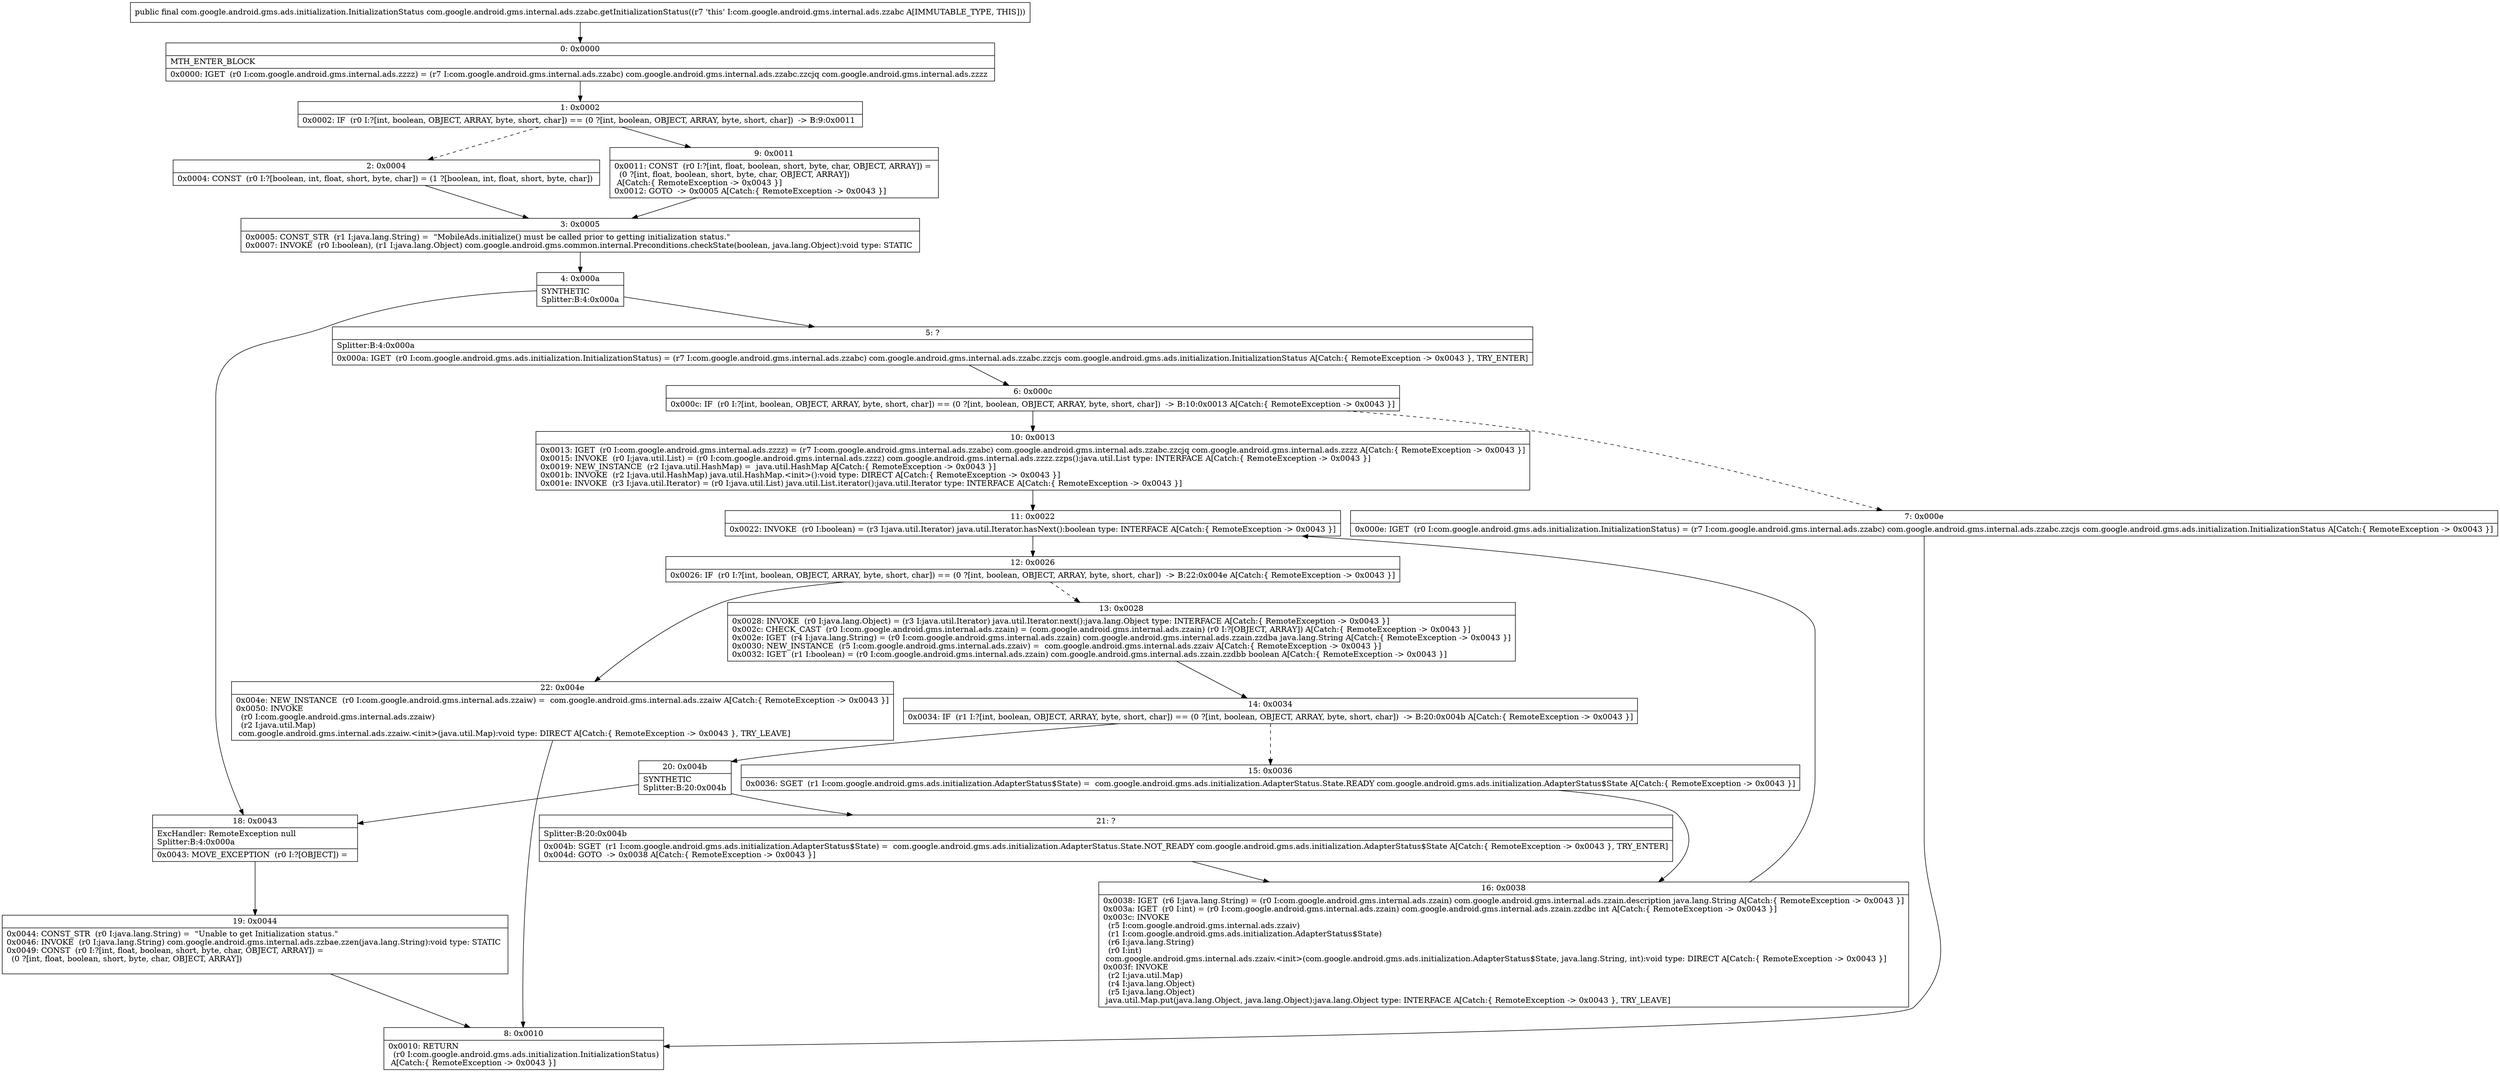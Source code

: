 digraph "CFG forcom.google.android.gms.internal.ads.zzabc.getInitializationStatus()Lcom\/google\/android\/gms\/ads\/initialization\/InitializationStatus;" {
Node_0 [shape=record,label="{0\:\ 0x0000|MTH_ENTER_BLOCK\l|0x0000: IGET  (r0 I:com.google.android.gms.internal.ads.zzzz) = (r7 I:com.google.android.gms.internal.ads.zzabc) com.google.android.gms.internal.ads.zzabc.zzcjq com.google.android.gms.internal.ads.zzzz \l}"];
Node_1 [shape=record,label="{1\:\ 0x0002|0x0002: IF  (r0 I:?[int, boolean, OBJECT, ARRAY, byte, short, char]) == (0 ?[int, boolean, OBJECT, ARRAY, byte, short, char])  \-\> B:9:0x0011 \l}"];
Node_2 [shape=record,label="{2\:\ 0x0004|0x0004: CONST  (r0 I:?[boolean, int, float, short, byte, char]) = (1 ?[boolean, int, float, short, byte, char]) \l}"];
Node_3 [shape=record,label="{3\:\ 0x0005|0x0005: CONST_STR  (r1 I:java.lang.String) =  \"MobileAds.initialize() must be called prior to getting initialization status.\" \l0x0007: INVOKE  (r0 I:boolean), (r1 I:java.lang.Object) com.google.android.gms.common.internal.Preconditions.checkState(boolean, java.lang.Object):void type: STATIC \l}"];
Node_4 [shape=record,label="{4\:\ 0x000a|SYNTHETIC\lSplitter:B:4:0x000a\l}"];
Node_5 [shape=record,label="{5\:\ ?|Splitter:B:4:0x000a\l|0x000a: IGET  (r0 I:com.google.android.gms.ads.initialization.InitializationStatus) = (r7 I:com.google.android.gms.internal.ads.zzabc) com.google.android.gms.internal.ads.zzabc.zzcjs com.google.android.gms.ads.initialization.InitializationStatus A[Catch:\{ RemoteException \-\> 0x0043 \}, TRY_ENTER]\l}"];
Node_6 [shape=record,label="{6\:\ 0x000c|0x000c: IF  (r0 I:?[int, boolean, OBJECT, ARRAY, byte, short, char]) == (0 ?[int, boolean, OBJECT, ARRAY, byte, short, char])  \-\> B:10:0x0013 A[Catch:\{ RemoteException \-\> 0x0043 \}]\l}"];
Node_7 [shape=record,label="{7\:\ 0x000e|0x000e: IGET  (r0 I:com.google.android.gms.ads.initialization.InitializationStatus) = (r7 I:com.google.android.gms.internal.ads.zzabc) com.google.android.gms.internal.ads.zzabc.zzcjs com.google.android.gms.ads.initialization.InitializationStatus A[Catch:\{ RemoteException \-\> 0x0043 \}]\l}"];
Node_8 [shape=record,label="{8\:\ 0x0010|0x0010: RETURN  \l  (r0 I:com.google.android.gms.ads.initialization.InitializationStatus)\l A[Catch:\{ RemoteException \-\> 0x0043 \}]\l}"];
Node_9 [shape=record,label="{9\:\ 0x0011|0x0011: CONST  (r0 I:?[int, float, boolean, short, byte, char, OBJECT, ARRAY]) = \l  (0 ?[int, float, boolean, short, byte, char, OBJECT, ARRAY])\l A[Catch:\{ RemoteException \-\> 0x0043 \}]\l0x0012: GOTO  \-\> 0x0005 A[Catch:\{ RemoteException \-\> 0x0043 \}]\l}"];
Node_10 [shape=record,label="{10\:\ 0x0013|0x0013: IGET  (r0 I:com.google.android.gms.internal.ads.zzzz) = (r7 I:com.google.android.gms.internal.ads.zzabc) com.google.android.gms.internal.ads.zzabc.zzcjq com.google.android.gms.internal.ads.zzzz A[Catch:\{ RemoteException \-\> 0x0043 \}]\l0x0015: INVOKE  (r0 I:java.util.List) = (r0 I:com.google.android.gms.internal.ads.zzzz) com.google.android.gms.internal.ads.zzzz.zzps():java.util.List type: INTERFACE A[Catch:\{ RemoteException \-\> 0x0043 \}]\l0x0019: NEW_INSTANCE  (r2 I:java.util.HashMap) =  java.util.HashMap A[Catch:\{ RemoteException \-\> 0x0043 \}]\l0x001b: INVOKE  (r2 I:java.util.HashMap) java.util.HashMap.\<init\>():void type: DIRECT A[Catch:\{ RemoteException \-\> 0x0043 \}]\l0x001e: INVOKE  (r3 I:java.util.Iterator) = (r0 I:java.util.List) java.util.List.iterator():java.util.Iterator type: INTERFACE A[Catch:\{ RemoteException \-\> 0x0043 \}]\l}"];
Node_11 [shape=record,label="{11\:\ 0x0022|0x0022: INVOKE  (r0 I:boolean) = (r3 I:java.util.Iterator) java.util.Iterator.hasNext():boolean type: INTERFACE A[Catch:\{ RemoteException \-\> 0x0043 \}]\l}"];
Node_12 [shape=record,label="{12\:\ 0x0026|0x0026: IF  (r0 I:?[int, boolean, OBJECT, ARRAY, byte, short, char]) == (0 ?[int, boolean, OBJECT, ARRAY, byte, short, char])  \-\> B:22:0x004e A[Catch:\{ RemoteException \-\> 0x0043 \}]\l}"];
Node_13 [shape=record,label="{13\:\ 0x0028|0x0028: INVOKE  (r0 I:java.lang.Object) = (r3 I:java.util.Iterator) java.util.Iterator.next():java.lang.Object type: INTERFACE A[Catch:\{ RemoteException \-\> 0x0043 \}]\l0x002c: CHECK_CAST  (r0 I:com.google.android.gms.internal.ads.zzain) = (com.google.android.gms.internal.ads.zzain) (r0 I:?[OBJECT, ARRAY]) A[Catch:\{ RemoteException \-\> 0x0043 \}]\l0x002e: IGET  (r4 I:java.lang.String) = (r0 I:com.google.android.gms.internal.ads.zzain) com.google.android.gms.internal.ads.zzain.zzdba java.lang.String A[Catch:\{ RemoteException \-\> 0x0043 \}]\l0x0030: NEW_INSTANCE  (r5 I:com.google.android.gms.internal.ads.zzaiv) =  com.google.android.gms.internal.ads.zzaiv A[Catch:\{ RemoteException \-\> 0x0043 \}]\l0x0032: IGET  (r1 I:boolean) = (r0 I:com.google.android.gms.internal.ads.zzain) com.google.android.gms.internal.ads.zzain.zzdbb boolean A[Catch:\{ RemoteException \-\> 0x0043 \}]\l}"];
Node_14 [shape=record,label="{14\:\ 0x0034|0x0034: IF  (r1 I:?[int, boolean, OBJECT, ARRAY, byte, short, char]) == (0 ?[int, boolean, OBJECT, ARRAY, byte, short, char])  \-\> B:20:0x004b A[Catch:\{ RemoteException \-\> 0x0043 \}]\l}"];
Node_15 [shape=record,label="{15\:\ 0x0036|0x0036: SGET  (r1 I:com.google.android.gms.ads.initialization.AdapterStatus$State) =  com.google.android.gms.ads.initialization.AdapterStatus.State.READY com.google.android.gms.ads.initialization.AdapterStatus$State A[Catch:\{ RemoteException \-\> 0x0043 \}]\l}"];
Node_16 [shape=record,label="{16\:\ 0x0038|0x0038: IGET  (r6 I:java.lang.String) = (r0 I:com.google.android.gms.internal.ads.zzain) com.google.android.gms.internal.ads.zzain.description java.lang.String A[Catch:\{ RemoteException \-\> 0x0043 \}]\l0x003a: IGET  (r0 I:int) = (r0 I:com.google.android.gms.internal.ads.zzain) com.google.android.gms.internal.ads.zzain.zzdbc int A[Catch:\{ RemoteException \-\> 0x0043 \}]\l0x003c: INVOKE  \l  (r5 I:com.google.android.gms.internal.ads.zzaiv)\l  (r1 I:com.google.android.gms.ads.initialization.AdapterStatus$State)\l  (r6 I:java.lang.String)\l  (r0 I:int)\l com.google.android.gms.internal.ads.zzaiv.\<init\>(com.google.android.gms.ads.initialization.AdapterStatus$State, java.lang.String, int):void type: DIRECT A[Catch:\{ RemoteException \-\> 0x0043 \}]\l0x003f: INVOKE  \l  (r2 I:java.util.Map)\l  (r4 I:java.lang.Object)\l  (r5 I:java.lang.Object)\l java.util.Map.put(java.lang.Object, java.lang.Object):java.lang.Object type: INTERFACE A[Catch:\{ RemoteException \-\> 0x0043 \}, TRY_LEAVE]\l}"];
Node_18 [shape=record,label="{18\:\ 0x0043|ExcHandler: RemoteException null\lSplitter:B:4:0x000a\l|0x0043: MOVE_EXCEPTION  (r0 I:?[OBJECT]) =  \l}"];
Node_19 [shape=record,label="{19\:\ 0x0044|0x0044: CONST_STR  (r0 I:java.lang.String) =  \"Unable to get Initialization status.\" \l0x0046: INVOKE  (r0 I:java.lang.String) com.google.android.gms.internal.ads.zzbae.zzen(java.lang.String):void type: STATIC \l0x0049: CONST  (r0 I:?[int, float, boolean, short, byte, char, OBJECT, ARRAY]) = \l  (0 ?[int, float, boolean, short, byte, char, OBJECT, ARRAY])\l \l}"];
Node_20 [shape=record,label="{20\:\ 0x004b|SYNTHETIC\lSplitter:B:20:0x004b\l}"];
Node_21 [shape=record,label="{21\:\ ?|Splitter:B:20:0x004b\l|0x004b: SGET  (r1 I:com.google.android.gms.ads.initialization.AdapterStatus$State) =  com.google.android.gms.ads.initialization.AdapterStatus.State.NOT_READY com.google.android.gms.ads.initialization.AdapterStatus$State A[Catch:\{ RemoteException \-\> 0x0043 \}, TRY_ENTER]\l0x004d: GOTO  \-\> 0x0038 A[Catch:\{ RemoteException \-\> 0x0043 \}]\l}"];
Node_22 [shape=record,label="{22\:\ 0x004e|0x004e: NEW_INSTANCE  (r0 I:com.google.android.gms.internal.ads.zzaiw) =  com.google.android.gms.internal.ads.zzaiw A[Catch:\{ RemoteException \-\> 0x0043 \}]\l0x0050: INVOKE  \l  (r0 I:com.google.android.gms.internal.ads.zzaiw)\l  (r2 I:java.util.Map)\l com.google.android.gms.internal.ads.zzaiw.\<init\>(java.util.Map):void type: DIRECT A[Catch:\{ RemoteException \-\> 0x0043 \}, TRY_LEAVE]\l}"];
MethodNode[shape=record,label="{public final com.google.android.gms.ads.initialization.InitializationStatus com.google.android.gms.internal.ads.zzabc.getInitializationStatus((r7 'this' I:com.google.android.gms.internal.ads.zzabc A[IMMUTABLE_TYPE, THIS])) }"];
MethodNode -> Node_0;
Node_0 -> Node_1;
Node_1 -> Node_2[style=dashed];
Node_1 -> Node_9;
Node_2 -> Node_3;
Node_3 -> Node_4;
Node_4 -> Node_5;
Node_4 -> Node_18;
Node_5 -> Node_6;
Node_6 -> Node_7[style=dashed];
Node_6 -> Node_10;
Node_7 -> Node_8;
Node_9 -> Node_3;
Node_10 -> Node_11;
Node_11 -> Node_12;
Node_12 -> Node_13[style=dashed];
Node_12 -> Node_22;
Node_13 -> Node_14;
Node_14 -> Node_15[style=dashed];
Node_14 -> Node_20;
Node_15 -> Node_16;
Node_16 -> Node_11;
Node_18 -> Node_19;
Node_19 -> Node_8;
Node_20 -> Node_21;
Node_20 -> Node_18;
Node_21 -> Node_16;
Node_22 -> Node_8;
}

